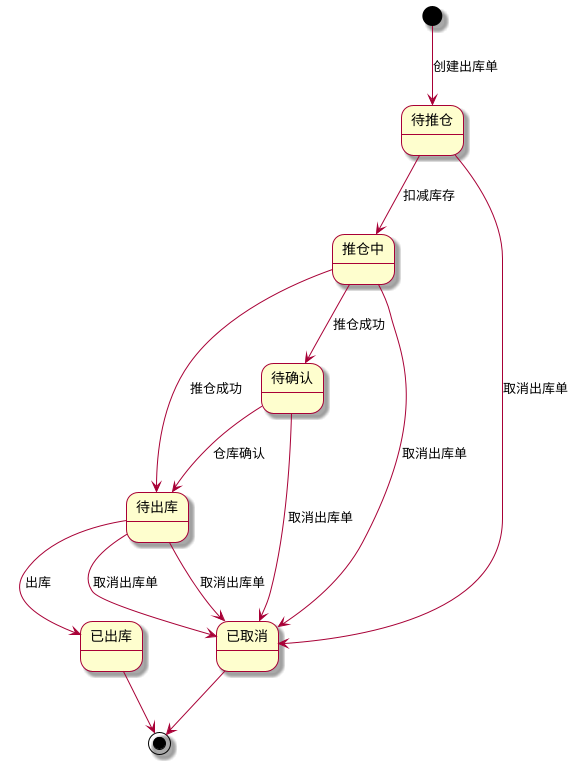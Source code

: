 @startuml
'https://plantuml.com/state-diagram


skin rose

state 待推仓
state 推仓中
state 待确认
state 待出库
state 已出库
state 已取消


[*] --> 待推仓 : 创建出库单
待推仓 --> 推仓中 : 扣减库存
推仓中 --> 待出库 : 推仓成功
推仓中 --> 待确认 : 推仓成功
待确认 --> 待出库 : 仓库确认
待出库 --> 已出库 : 出库
已出库 --> [*]

待推仓 --> 已取消 : 取消出库单
待出库 --> 已取消 : 取消出库单
推仓中 --> 已取消 : 取消出库单
待确认 --> 已取消 : 取消出库单
待出库 --> 已取消 : 取消出库单

已取消 --> [*]

@enduml